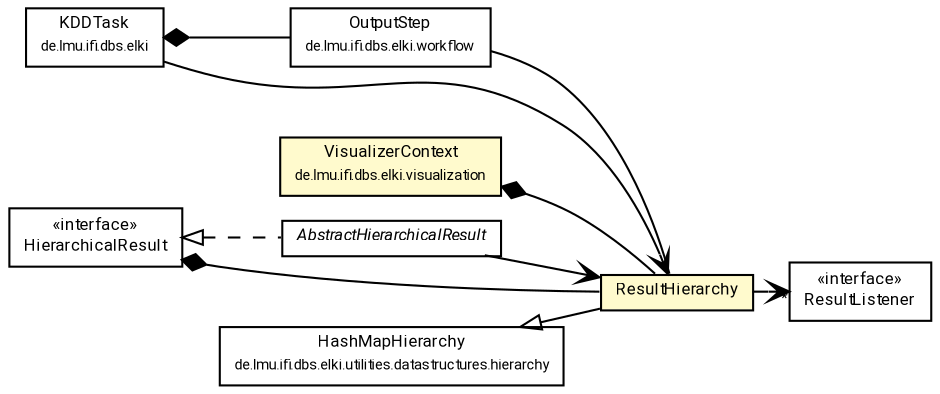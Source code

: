 #!/usr/local/bin/dot
#
# Class diagram 
# Generated by UMLGraph version R5_7_2-60-g0e99a6 (http://www.spinellis.gr/umlgraph/)
#

digraph G {
	graph [fontnames="svg"]
	edge [fontname="Roboto",fontsize=7,labelfontname="Roboto",labelfontsize=7,color="black"];
	node [fontname="Roboto",fontcolor="black",fontsize=8,shape=plaintext,margin=0,width=0,height=0];
	nodesep=0.15;
	ranksep=0.25;
	rankdir=LR;
	// de.lmu.ifi.dbs.elki.workflow.OutputStep
	c8938946 [label=<<table title="de.lmu.ifi.dbs.elki.workflow.OutputStep" border="0" cellborder="1" cellspacing="0" cellpadding="2" href="../workflow/OutputStep.html" target="_parent">
		<tr><td><table border="0" cellspacing="0" cellpadding="1">
		<tr><td align="center" balign="center"> <font face="Roboto">OutputStep</font> </td></tr>
		<tr><td align="center" balign="center"> <font face="Roboto" point-size="7.0">de.lmu.ifi.dbs.elki.workflow</font> </td></tr>
		</table></td></tr>
		</table>>, URL="../workflow/OutputStep.html"];
	// de.lmu.ifi.dbs.elki.KDDTask
	c8939021 [label=<<table title="de.lmu.ifi.dbs.elki.KDDTask" border="0" cellborder="1" cellspacing="0" cellpadding="2" href="../KDDTask.html" target="_parent">
		<tr><td><table border="0" cellspacing="0" cellpadding="1">
		<tr><td align="center" balign="center"> <font face="Roboto">KDDTask</font> </td></tr>
		<tr><td align="center" balign="center"> <font face="Roboto" point-size="7.0">de.lmu.ifi.dbs.elki</font> </td></tr>
		</table></td></tr>
		</table>>, URL="../KDDTask.html"];
	// de.lmu.ifi.dbs.elki.visualization.VisualizerContext
	c8939152 [label=<<table title="de.lmu.ifi.dbs.elki.visualization.VisualizerContext" border="0" cellborder="1" cellspacing="0" cellpadding="2" bgcolor="LemonChiffon" href="../visualization/VisualizerContext.html" target="_parent">
		<tr><td><table border="0" cellspacing="0" cellpadding="1">
		<tr><td align="center" balign="center"> <font face="Roboto">VisualizerContext</font> </td></tr>
		<tr><td align="center" balign="center"> <font face="Roboto" point-size="7.0">de.lmu.ifi.dbs.elki.visualization</font> </td></tr>
		</table></td></tr>
		</table>>, URL="../visualization/VisualizerContext.html"];
	// de.lmu.ifi.dbs.elki.result.AbstractHierarchicalResult
	c8940042 [label=<<table title="de.lmu.ifi.dbs.elki.result.AbstractHierarchicalResult" border="0" cellborder="1" cellspacing="0" cellpadding="2" href="AbstractHierarchicalResult.html" target="_parent">
		<tr><td><table border="0" cellspacing="0" cellpadding="1">
		<tr><td align="center" balign="center"> <font face="Roboto"><i>AbstractHierarchicalResult</i></font> </td></tr>
		</table></td></tr>
		</table>>, URL="AbstractHierarchicalResult.html"];
	// de.lmu.ifi.dbs.elki.result.HierarchicalResult
	c8940043 [label=<<table title="de.lmu.ifi.dbs.elki.result.HierarchicalResult" border="0" cellborder="1" cellspacing="0" cellpadding="2" href="HierarchicalResult.html" target="_parent">
		<tr><td><table border="0" cellspacing="0" cellpadding="1">
		<tr><td align="center" balign="center"> &#171;interface&#187; </td></tr>
		<tr><td align="center" balign="center"> <font face="Roboto">HierarchicalResult</font> </td></tr>
		</table></td></tr>
		</table>>, URL="HierarchicalResult.html"];
	// de.lmu.ifi.dbs.elki.result.ResultListener
	c8940044 [label=<<table title="de.lmu.ifi.dbs.elki.result.ResultListener" border="0" cellborder="1" cellspacing="0" cellpadding="2" href="ResultListener.html" target="_parent">
		<tr><td><table border="0" cellspacing="0" cellpadding="1">
		<tr><td align="center" balign="center"> &#171;interface&#187; </td></tr>
		<tr><td align="center" balign="center"> <font face="Roboto">ResultListener</font> </td></tr>
		</table></td></tr>
		</table>>, URL="ResultListener.html"];
	// de.lmu.ifi.dbs.elki.result.ResultHierarchy
	c8940045 [label=<<table title="de.lmu.ifi.dbs.elki.result.ResultHierarchy" border="0" cellborder="1" cellspacing="0" cellpadding="2" bgcolor="lemonChiffon" href="ResultHierarchy.html" target="_parent">
		<tr><td><table border="0" cellspacing="0" cellpadding="1">
		<tr><td align="center" balign="center"> <font face="Roboto">ResultHierarchy</font> </td></tr>
		</table></td></tr>
		</table>>, URL="ResultHierarchy.html"];
	// de.lmu.ifi.dbs.elki.utilities.datastructures.hierarchy.HashMapHierarchy<O>
	c8940999 [label=<<table title="de.lmu.ifi.dbs.elki.utilities.datastructures.hierarchy.HashMapHierarchy" border="0" cellborder="1" cellspacing="0" cellpadding="2" href="../utilities/datastructures/hierarchy/HashMapHierarchy.html" target="_parent">
		<tr><td><table border="0" cellspacing="0" cellpadding="1">
		<tr><td align="center" balign="center"> <font face="Roboto">HashMapHierarchy</font> </td></tr>
		<tr><td align="center" balign="center"> <font face="Roboto" point-size="7.0">de.lmu.ifi.dbs.elki.utilities.datastructures.hierarchy</font> </td></tr>
		</table></td></tr>
		</table>>, URL="../utilities/datastructures/hierarchy/HashMapHierarchy.html"];
	// de.lmu.ifi.dbs.elki.workflow.OutputStep assoc de.lmu.ifi.dbs.elki.result.ResultHierarchy
	c8938946 -> c8940045 [arrowhead=none,weight=2];
	// de.lmu.ifi.dbs.elki.KDDTask composed de.lmu.ifi.dbs.elki.workflow.OutputStep
	c8939021 -> c8938946 [arrowhead=none,arrowtail=diamond,dir=back,weight=6];
	// de.lmu.ifi.dbs.elki.visualization.VisualizerContext composed de.lmu.ifi.dbs.elki.result.ResultHierarchy
	c8939152 -> c8940045 [arrowhead=none,arrowtail=diamond,dir=back,weight=6];
	// de.lmu.ifi.dbs.elki.result.AbstractHierarchicalResult implements de.lmu.ifi.dbs.elki.result.HierarchicalResult
	c8940043 -> c8940042 [arrowtail=empty,style=dashed,dir=back,weight=9];
	// de.lmu.ifi.dbs.elki.result.HierarchicalResult composed de.lmu.ifi.dbs.elki.result.ResultHierarchy
	c8940043 -> c8940045 [arrowhead=none,arrowtail=diamond,dir=back,weight=6];
	// de.lmu.ifi.dbs.elki.result.ResultHierarchy extends de.lmu.ifi.dbs.elki.utilities.datastructures.hierarchy.HashMapHierarchy<O>
	c8940999 -> c8940045 [arrowtail=empty,dir=back,weight=10];
	// de.lmu.ifi.dbs.elki.KDDTask navassoc de.lmu.ifi.dbs.elki.result.ResultHierarchy
	c8939021 -> c8940045 [arrowhead=open,weight=1];
	// de.lmu.ifi.dbs.elki.result.AbstractHierarchicalResult navassoc de.lmu.ifi.dbs.elki.result.ResultHierarchy
	c8940042 -> c8940045 [arrowhead=open,weight=1];
	// de.lmu.ifi.dbs.elki.result.ResultHierarchy navassoc de.lmu.ifi.dbs.elki.result.ResultListener
	c8940045 -> c8940044 [arrowhead=open,weight=1,headlabel="*"];
}

